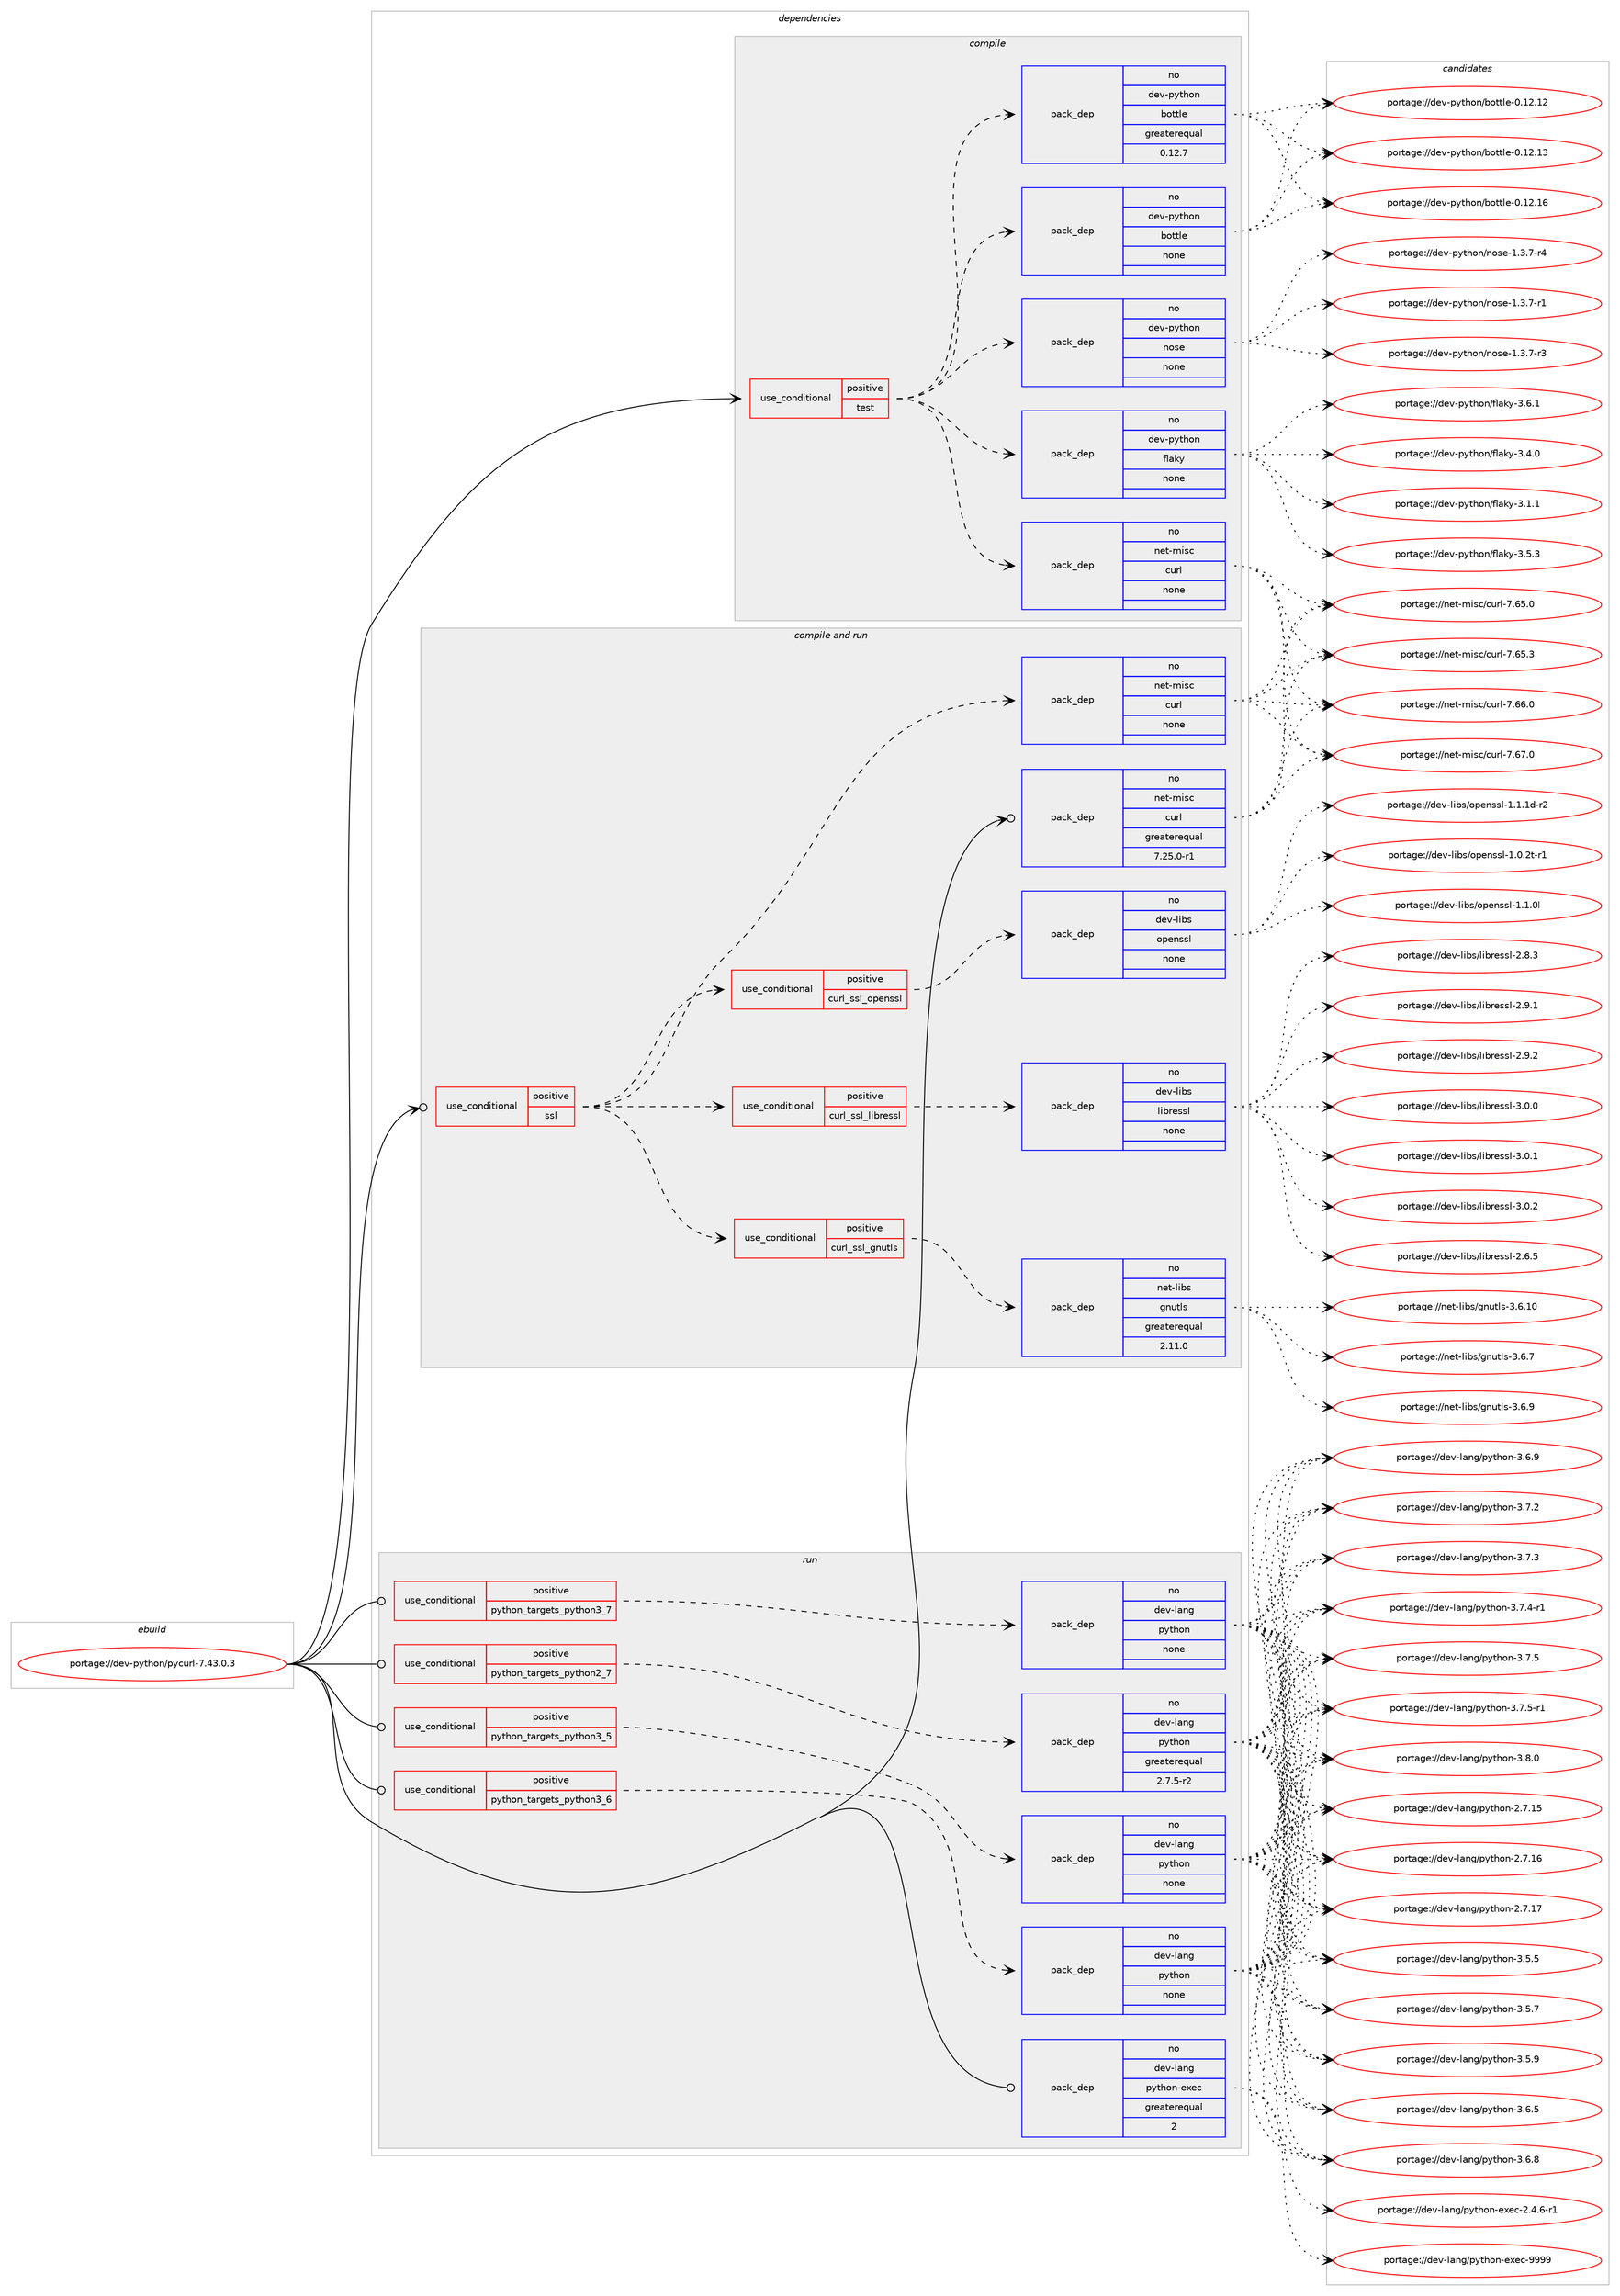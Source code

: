 digraph prolog {

# *************
# Graph options
# *************

newrank=true;
concentrate=true;
compound=true;
graph [rankdir=LR,fontname=Helvetica,fontsize=10,ranksep=1.5];#, ranksep=2.5, nodesep=0.2];
edge  [arrowhead=vee];
node  [fontname=Helvetica,fontsize=10];

# **********
# The ebuild
# **********

subgraph cluster_leftcol {
color=gray;
rank=same;
label=<<i>ebuild</i>>;
id [label="portage://dev-python/pycurl-7.43.0.3", color=red, width=4, href="../dev-python/pycurl-7.43.0.3.svg"];
}

# ****************
# The dependencies
# ****************

subgraph cluster_midcol {
color=gray;
label=<<i>dependencies</i>>;
subgraph cluster_compile {
fillcolor="#eeeeee";
style=filled;
label=<<i>compile</i>>;
subgraph cond34933 {
dependency160155 [label=<<TABLE BORDER="0" CELLBORDER="1" CELLSPACING="0" CELLPADDING="4"><TR><TD ROWSPAN="3" CELLPADDING="10">use_conditional</TD></TR><TR><TD>positive</TD></TR><TR><TD>test</TD></TR></TABLE>>, shape=none, color=red];
subgraph pack121857 {
dependency160156 [label=<<TABLE BORDER="0" CELLBORDER="1" CELLSPACING="0" CELLPADDING="4" WIDTH="220"><TR><TD ROWSPAN="6" CELLPADDING="30">pack_dep</TD></TR><TR><TD WIDTH="110">no</TD></TR><TR><TD>dev-python</TD></TR><TR><TD>bottle</TD></TR><TR><TD>none</TD></TR><TR><TD></TD></TR></TABLE>>, shape=none, color=blue];
}
dependency160155:e -> dependency160156:w [weight=20,style="dashed",arrowhead="vee"];
subgraph pack121858 {
dependency160157 [label=<<TABLE BORDER="0" CELLBORDER="1" CELLSPACING="0" CELLPADDING="4" WIDTH="220"><TR><TD ROWSPAN="6" CELLPADDING="30">pack_dep</TD></TR><TR><TD WIDTH="110">no</TD></TR><TR><TD>dev-python</TD></TR><TR><TD>flaky</TD></TR><TR><TD>none</TD></TR><TR><TD></TD></TR></TABLE>>, shape=none, color=blue];
}
dependency160155:e -> dependency160157:w [weight=20,style="dashed",arrowhead="vee"];
subgraph pack121859 {
dependency160158 [label=<<TABLE BORDER="0" CELLBORDER="1" CELLSPACING="0" CELLPADDING="4" WIDTH="220"><TR><TD ROWSPAN="6" CELLPADDING="30">pack_dep</TD></TR><TR><TD WIDTH="110">no</TD></TR><TR><TD>dev-python</TD></TR><TR><TD>nose</TD></TR><TR><TD>none</TD></TR><TR><TD></TD></TR></TABLE>>, shape=none, color=blue];
}
dependency160155:e -> dependency160158:w [weight=20,style="dashed",arrowhead="vee"];
subgraph pack121860 {
dependency160159 [label=<<TABLE BORDER="0" CELLBORDER="1" CELLSPACING="0" CELLPADDING="4" WIDTH="220"><TR><TD ROWSPAN="6" CELLPADDING="30">pack_dep</TD></TR><TR><TD WIDTH="110">no</TD></TR><TR><TD>net-misc</TD></TR><TR><TD>curl</TD></TR><TR><TD>none</TD></TR><TR><TD></TD></TR></TABLE>>, shape=none, color=blue];
}
dependency160155:e -> dependency160159:w [weight=20,style="dashed",arrowhead="vee"];
subgraph pack121861 {
dependency160160 [label=<<TABLE BORDER="0" CELLBORDER="1" CELLSPACING="0" CELLPADDING="4" WIDTH="220"><TR><TD ROWSPAN="6" CELLPADDING="30">pack_dep</TD></TR><TR><TD WIDTH="110">no</TD></TR><TR><TD>dev-python</TD></TR><TR><TD>bottle</TD></TR><TR><TD>greaterequal</TD></TR><TR><TD>0.12.7</TD></TR></TABLE>>, shape=none, color=blue];
}
dependency160155:e -> dependency160160:w [weight=20,style="dashed",arrowhead="vee"];
}
id:e -> dependency160155:w [weight=20,style="solid",arrowhead="vee"];
}
subgraph cluster_compileandrun {
fillcolor="#eeeeee";
style=filled;
label=<<i>compile and run</i>>;
subgraph cond34934 {
dependency160161 [label=<<TABLE BORDER="0" CELLBORDER="1" CELLSPACING="0" CELLPADDING="4"><TR><TD ROWSPAN="3" CELLPADDING="10">use_conditional</TD></TR><TR><TD>positive</TD></TR><TR><TD>ssl</TD></TR></TABLE>>, shape=none, color=red];
subgraph pack121862 {
dependency160162 [label=<<TABLE BORDER="0" CELLBORDER="1" CELLSPACING="0" CELLPADDING="4" WIDTH="220"><TR><TD ROWSPAN="6" CELLPADDING="30">pack_dep</TD></TR><TR><TD WIDTH="110">no</TD></TR><TR><TD>net-misc</TD></TR><TR><TD>curl</TD></TR><TR><TD>none</TD></TR><TR><TD></TD></TR></TABLE>>, shape=none, color=blue];
}
dependency160161:e -> dependency160162:w [weight=20,style="dashed",arrowhead="vee"];
subgraph cond34935 {
dependency160163 [label=<<TABLE BORDER="0" CELLBORDER="1" CELLSPACING="0" CELLPADDING="4"><TR><TD ROWSPAN="3" CELLPADDING="10">use_conditional</TD></TR><TR><TD>positive</TD></TR><TR><TD>curl_ssl_gnutls</TD></TR></TABLE>>, shape=none, color=red];
subgraph pack121863 {
dependency160164 [label=<<TABLE BORDER="0" CELLBORDER="1" CELLSPACING="0" CELLPADDING="4" WIDTH="220"><TR><TD ROWSPAN="6" CELLPADDING="30">pack_dep</TD></TR><TR><TD WIDTH="110">no</TD></TR><TR><TD>net-libs</TD></TR><TR><TD>gnutls</TD></TR><TR><TD>greaterequal</TD></TR><TR><TD>2.11.0</TD></TR></TABLE>>, shape=none, color=blue];
}
dependency160163:e -> dependency160164:w [weight=20,style="dashed",arrowhead="vee"];
}
dependency160161:e -> dependency160163:w [weight=20,style="dashed",arrowhead="vee"];
subgraph cond34936 {
dependency160165 [label=<<TABLE BORDER="0" CELLBORDER="1" CELLSPACING="0" CELLPADDING="4"><TR><TD ROWSPAN="3" CELLPADDING="10">use_conditional</TD></TR><TR><TD>positive</TD></TR><TR><TD>curl_ssl_libressl</TD></TR></TABLE>>, shape=none, color=red];
subgraph pack121864 {
dependency160166 [label=<<TABLE BORDER="0" CELLBORDER="1" CELLSPACING="0" CELLPADDING="4" WIDTH="220"><TR><TD ROWSPAN="6" CELLPADDING="30">pack_dep</TD></TR><TR><TD WIDTH="110">no</TD></TR><TR><TD>dev-libs</TD></TR><TR><TD>libressl</TD></TR><TR><TD>none</TD></TR><TR><TD></TD></TR></TABLE>>, shape=none, color=blue];
}
dependency160165:e -> dependency160166:w [weight=20,style="dashed",arrowhead="vee"];
}
dependency160161:e -> dependency160165:w [weight=20,style="dashed",arrowhead="vee"];
subgraph cond34937 {
dependency160167 [label=<<TABLE BORDER="0" CELLBORDER="1" CELLSPACING="0" CELLPADDING="4"><TR><TD ROWSPAN="3" CELLPADDING="10">use_conditional</TD></TR><TR><TD>positive</TD></TR><TR><TD>curl_ssl_openssl</TD></TR></TABLE>>, shape=none, color=red];
subgraph pack121865 {
dependency160168 [label=<<TABLE BORDER="0" CELLBORDER="1" CELLSPACING="0" CELLPADDING="4" WIDTH="220"><TR><TD ROWSPAN="6" CELLPADDING="30">pack_dep</TD></TR><TR><TD WIDTH="110">no</TD></TR><TR><TD>dev-libs</TD></TR><TR><TD>openssl</TD></TR><TR><TD>none</TD></TR><TR><TD></TD></TR></TABLE>>, shape=none, color=blue];
}
dependency160167:e -> dependency160168:w [weight=20,style="dashed",arrowhead="vee"];
}
dependency160161:e -> dependency160167:w [weight=20,style="dashed",arrowhead="vee"];
}
id:e -> dependency160161:w [weight=20,style="solid",arrowhead="odotvee"];
subgraph pack121866 {
dependency160169 [label=<<TABLE BORDER="0" CELLBORDER="1" CELLSPACING="0" CELLPADDING="4" WIDTH="220"><TR><TD ROWSPAN="6" CELLPADDING="30">pack_dep</TD></TR><TR><TD WIDTH="110">no</TD></TR><TR><TD>net-misc</TD></TR><TR><TD>curl</TD></TR><TR><TD>greaterequal</TD></TR><TR><TD>7.25.0-r1</TD></TR></TABLE>>, shape=none, color=blue];
}
id:e -> dependency160169:w [weight=20,style="solid",arrowhead="odotvee"];
}
subgraph cluster_run {
fillcolor="#eeeeee";
style=filled;
label=<<i>run</i>>;
subgraph cond34938 {
dependency160170 [label=<<TABLE BORDER="0" CELLBORDER="1" CELLSPACING="0" CELLPADDING="4"><TR><TD ROWSPAN="3" CELLPADDING="10">use_conditional</TD></TR><TR><TD>positive</TD></TR><TR><TD>python_targets_python2_7</TD></TR></TABLE>>, shape=none, color=red];
subgraph pack121867 {
dependency160171 [label=<<TABLE BORDER="0" CELLBORDER="1" CELLSPACING="0" CELLPADDING="4" WIDTH="220"><TR><TD ROWSPAN="6" CELLPADDING="30">pack_dep</TD></TR><TR><TD WIDTH="110">no</TD></TR><TR><TD>dev-lang</TD></TR><TR><TD>python</TD></TR><TR><TD>greaterequal</TD></TR><TR><TD>2.7.5-r2</TD></TR></TABLE>>, shape=none, color=blue];
}
dependency160170:e -> dependency160171:w [weight=20,style="dashed",arrowhead="vee"];
}
id:e -> dependency160170:w [weight=20,style="solid",arrowhead="odot"];
subgraph cond34939 {
dependency160172 [label=<<TABLE BORDER="0" CELLBORDER="1" CELLSPACING="0" CELLPADDING="4"><TR><TD ROWSPAN="3" CELLPADDING="10">use_conditional</TD></TR><TR><TD>positive</TD></TR><TR><TD>python_targets_python3_5</TD></TR></TABLE>>, shape=none, color=red];
subgraph pack121868 {
dependency160173 [label=<<TABLE BORDER="0" CELLBORDER="1" CELLSPACING="0" CELLPADDING="4" WIDTH="220"><TR><TD ROWSPAN="6" CELLPADDING="30">pack_dep</TD></TR><TR><TD WIDTH="110">no</TD></TR><TR><TD>dev-lang</TD></TR><TR><TD>python</TD></TR><TR><TD>none</TD></TR><TR><TD></TD></TR></TABLE>>, shape=none, color=blue];
}
dependency160172:e -> dependency160173:w [weight=20,style="dashed",arrowhead="vee"];
}
id:e -> dependency160172:w [weight=20,style="solid",arrowhead="odot"];
subgraph cond34940 {
dependency160174 [label=<<TABLE BORDER="0" CELLBORDER="1" CELLSPACING="0" CELLPADDING="4"><TR><TD ROWSPAN="3" CELLPADDING="10">use_conditional</TD></TR><TR><TD>positive</TD></TR><TR><TD>python_targets_python3_6</TD></TR></TABLE>>, shape=none, color=red];
subgraph pack121869 {
dependency160175 [label=<<TABLE BORDER="0" CELLBORDER="1" CELLSPACING="0" CELLPADDING="4" WIDTH="220"><TR><TD ROWSPAN="6" CELLPADDING="30">pack_dep</TD></TR><TR><TD WIDTH="110">no</TD></TR><TR><TD>dev-lang</TD></TR><TR><TD>python</TD></TR><TR><TD>none</TD></TR><TR><TD></TD></TR></TABLE>>, shape=none, color=blue];
}
dependency160174:e -> dependency160175:w [weight=20,style="dashed",arrowhead="vee"];
}
id:e -> dependency160174:w [weight=20,style="solid",arrowhead="odot"];
subgraph cond34941 {
dependency160176 [label=<<TABLE BORDER="0" CELLBORDER="1" CELLSPACING="0" CELLPADDING="4"><TR><TD ROWSPAN="3" CELLPADDING="10">use_conditional</TD></TR><TR><TD>positive</TD></TR><TR><TD>python_targets_python3_7</TD></TR></TABLE>>, shape=none, color=red];
subgraph pack121870 {
dependency160177 [label=<<TABLE BORDER="0" CELLBORDER="1" CELLSPACING="0" CELLPADDING="4" WIDTH="220"><TR><TD ROWSPAN="6" CELLPADDING="30">pack_dep</TD></TR><TR><TD WIDTH="110">no</TD></TR><TR><TD>dev-lang</TD></TR><TR><TD>python</TD></TR><TR><TD>none</TD></TR><TR><TD></TD></TR></TABLE>>, shape=none, color=blue];
}
dependency160176:e -> dependency160177:w [weight=20,style="dashed",arrowhead="vee"];
}
id:e -> dependency160176:w [weight=20,style="solid",arrowhead="odot"];
subgraph pack121871 {
dependency160178 [label=<<TABLE BORDER="0" CELLBORDER="1" CELLSPACING="0" CELLPADDING="4" WIDTH="220"><TR><TD ROWSPAN="6" CELLPADDING="30">pack_dep</TD></TR><TR><TD WIDTH="110">no</TD></TR><TR><TD>dev-lang</TD></TR><TR><TD>python-exec</TD></TR><TR><TD>greaterequal</TD></TR><TR><TD>2</TD></TR></TABLE>>, shape=none, color=blue];
}
id:e -> dependency160178:w [weight=20,style="solid",arrowhead="odot"];
}
}

# **************
# The candidates
# **************

subgraph cluster_choices {
rank=same;
color=gray;
label=<<i>candidates</i>>;

subgraph choice121857 {
color=black;
nodesep=1;
choiceportage1001011184511212111610411111047981111161161081014548464950464950 [label="portage://dev-python/bottle-0.12.12", color=red, width=4,href="../dev-python/bottle-0.12.12.svg"];
choiceportage1001011184511212111610411111047981111161161081014548464950464951 [label="portage://dev-python/bottle-0.12.13", color=red, width=4,href="../dev-python/bottle-0.12.13.svg"];
choiceportage1001011184511212111610411111047981111161161081014548464950464954 [label="portage://dev-python/bottle-0.12.16", color=red, width=4,href="../dev-python/bottle-0.12.16.svg"];
dependency160156:e -> choiceportage1001011184511212111610411111047981111161161081014548464950464950:w [style=dotted,weight="100"];
dependency160156:e -> choiceportage1001011184511212111610411111047981111161161081014548464950464951:w [style=dotted,weight="100"];
dependency160156:e -> choiceportage1001011184511212111610411111047981111161161081014548464950464954:w [style=dotted,weight="100"];
}
subgraph choice121858 {
color=black;
nodesep=1;
choiceportage100101118451121211161041111104710210897107121455146494649 [label="portage://dev-python/flaky-3.1.1", color=red, width=4,href="../dev-python/flaky-3.1.1.svg"];
choiceportage100101118451121211161041111104710210897107121455146524648 [label="portage://dev-python/flaky-3.4.0", color=red, width=4,href="../dev-python/flaky-3.4.0.svg"];
choiceportage100101118451121211161041111104710210897107121455146534651 [label="portage://dev-python/flaky-3.5.3", color=red, width=4,href="../dev-python/flaky-3.5.3.svg"];
choiceportage100101118451121211161041111104710210897107121455146544649 [label="portage://dev-python/flaky-3.6.1", color=red, width=4,href="../dev-python/flaky-3.6.1.svg"];
dependency160157:e -> choiceportage100101118451121211161041111104710210897107121455146494649:w [style=dotted,weight="100"];
dependency160157:e -> choiceportage100101118451121211161041111104710210897107121455146524648:w [style=dotted,weight="100"];
dependency160157:e -> choiceportage100101118451121211161041111104710210897107121455146534651:w [style=dotted,weight="100"];
dependency160157:e -> choiceportage100101118451121211161041111104710210897107121455146544649:w [style=dotted,weight="100"];
}
subgraph choice121859 {
color=black;
nodesep=1;
choiceportage10010111845112121116104111110471101111151014549465146554511449 [label="portage://dev-python/nose-1.3.7-r1", color=red, width=4,href="../dev-python/nose-1.3.7-r1.svg"];
choiceportage10010111845112121116104111110471101111151014549465146554511451 [label="portage://dev-python/nose-1.3.7-r3", color=red, width=4,href="../dev-python/nose-1.3.7-r3.svg"];
choiceportage10010111845112121116104111110471101111151014549465146554511452 [label="portage://dev-python/nose-1.3.7-r4", color=red, width=4,href="../dev-python/nose-1.3.7-r4.svg"];
dependency160158:e -> choiceportage10010111845112121116104111110471101111151014549465146554511449:w [style=dotted,weight="100"];
dependency160158:e -> choiceportage10010111845112121116104111110471101111151014549465146554511451:w [style=dotted,weight="100"];
dependency160158:e -> choiceportage10010111845112121116104111110471101111151014549465146554511452:w [style=dotted,weight="100"];
}
subgraph choice121860 {
color=black;
nodesep=1;
choiceportage1101011164510910511599479911711410845554654534648 [label="portage://net-misc/curl-7.65.0", color=red, width=4,href="../net-misc/curl-7.65.0.svg"];
choiceportage1101011164510910511599479911711410845554654534651 [label="portage://net-misc/curl-7.65.3", color=red, width=4,href="../net-misc/curl-7.65.3.svg"];
choiceportage1101011164510910511599479911711410845554654544648 [label="portage://net-misc/curl-7.66.0", color=red, width=4,href="../net-misc/curl-7.66.0.svg"];
choiceportage1101011164510910511599479911711410845554654554648 [label="portage://net-misc/curl-7.67.0", color=red, width=4,href="../net-misc/curl-7.67.0.svg"];
dependency160159:e -> choiceportage1101011164510910511599479911711410845554654534648:w [style=dotted,weight="100"];
dependency160159:e -> choiceportage1101011164510910511599479911711410845554654534651:w [style=dotted,weight="100"];
dependency160159:e -> choiceportage1101011164510910511599479911711410845554654544648:w [style=dotted,weight="100"];
dependency160159:e -> choiceportage1101011164510910511599479911711410845554654554648:w [style=dotted,weight="100"];
}
subgraph choice121861 {
color=black;
nodesep=1;
choiceportage1001011184511212111610411111047981111161161081014548464950464950 [label="portage://dev-python/bottle-0.12.12", color=red, width=4,href="../dev-python/bottle-0.12.12.svg"];
choiceportage1001011184511212111610411111047981111161161081014548464950464951 [label="portage://dev-python/bottle-0.12.13", color=red, width=4,href="../dev-python/bottle-0.12.13.svg"];
choiceportage1001011184511212111610411111047981111161161081014548464950464954 [label="portage://dev-python/bottle-0.12.16", color=red, width=4,href="../dev-python/bottle-0.12.16.svg"];
dependency160160:e -> choiceportage1001011184511212111610411111047981111161161081014548464950464950:w [style=dotted,weight="100"];
dependency160160:e -> choiceportage1001011184511212111610411111047981111161161081014548464950464951:w [style=dotted,weight="100"];
dependency160160:e -> choiceportage1001011184511212111610411111047981111161161081014548464950464954:w [style=dotted,weight="100"];
}
subgraph choice121862 {
color=black;
nodesep=1;
choiceportage1101011164510910511599479911711410845554654534648 [label="portage://net-misc/curl-7.65.0", color=red, width=4,href="../net-misc/curl-7.65.0.svg"];
choiceportage1101011164510910511599479911711410845554654534651 [label="portage://net-misc/curl-7.65.3", color=red, width=4,href="../net-misc/curl-7.65.3.svg"];
choiceportage1101011164510910511599479911711410845554654544648 [label="portage://net-misc/curl-7.66.0", color=red, width=4,href="../net-misc/curl-7.66.0.svg"];
choiceportage1101011164510910511599479911711410845554654554648 [label="portage://net-misc/curl-7.67.0", color=red, width=4,href="../net-misc/curl-7.67.0.svg"];
dependency160162:e -> choiceportage1101011164510910511599479911711410845554654534648:w [style=dotted,weight="100"];
dependency160162:e -> choiceportage1101011164510910511599479911711410845554654534651:w [style=dotted,weight="100"];
dependency160162:e -> choiceportage1101011164510910511599479911711410845554654544648:w [style=dotted,weight="100"];
dependency160162:e -> choiceportage1101011164510910511599479911711410845554654554648:w [style=dotted,weight="100"];
}
subgraph choice121863 {
color=black;
nodesep=1;
choiceportage11010111645108105981154710311011711610811545514654464948 [label="portage://net-libs/gnutls-3.6.10", color=red, width=4,href="../net-libs/gnutls-3.6.10.svg"];
choiceportage110101116451081059811547103110117116108115455146544655 [label="portage://net-libs/gnutls-3.6.7", color=red, width=4,href="../net-libs/gnutls-3.6.7.svg"];
choiceportage110101116451081059811547103110117116108115455146544657 [label="portage://net-libs/gnutls-3.6.9", color=red, width=4,href="../net-libs/gnutls-3.6.9.svg"];
dependency160164:e -> choiceportage11010111645108105981154710311011711610811545514654464948:w [style=dotted,weight="100"];
dependency160164:e -> choiceportage110101116451081059811547103110117116108115455146544655:w [style=dotted,weight="100"];
dependency160164:e -> choiceportage110101116451081059811547103110117116108115455146544657:w [style=dotted,weight="100"];
}
subgraph choice121864 {
color=black;
nodesep=1;
choiceportage10010111845108105981154710810598114101115115108455046544653 [label="portage://dev-libs/libressl-2.6.5", color=red, width=4,href="../dev-libs/libressl-2.6.5.svg"];
choiceportage10010111845108105981154710810598114101115115108455046564651 [label="portage://dev-libs/libressl-2.8.3", color=red, width=4,href="../dev-libs/libressl-2.8.3.svg"];
choiceportage10010111845108105981154710810598114101115115108455046574649 [label="portage://dev-libs/libressl-2.9.1", color=red, width=4,href="../dev-libs/libressl-2.9.1.svg"];
choiceportage10010111845108105981154710810598114101115115108455046574650 [label="portage://dev-libs/libressl-2.9.2", color=red, width=4,href="../dev-libs/libressl-2.9.2.svg"];
choiceportage10010111845108105981154710810598114101115115108455146484648 [label="portage://dev-libs/libressl-3.0.0", color=red, width=4,href="../dev-libs/libressl-3.0.0.svg"];
choiceportage10010111845108105981154710810598114101115115108455146484649 [label="portage://dev-libs/libressl-3.0.1", color=red, width=4,href="../dev-libs/libressl-3.0.1.svg"];
choiceportage10010111845108105981154710810598114101115115108455146484650 [label="portage://dev-libs/libressl-3.0.2", color=red, width=4,href="../dev-libs/libressl-3.0.2.svg"];
dependency160166:e -> choiceportage10010111845108105981154710810598114101115115108455046544653:w [style=dotted,weight="100"];
dependency160166:e -> choiceportage10010111845108105981154710810598114101115115108455046564651:w [style=dotted,weight="100"];
dependency160166:e -> choiceportage10010111845108105981154710810598114101115115108455046574649:w [style=dotted,weight="100"];
dependency160166:e -> choiceportage10010111845108105981154710810598114101115115108455046574650:w [style=dotted,weight="100"];
dependency160166:e -> choiceportage10010111845108105981154710810598114101115115108455146484648:w [style=dotted,weight="100"];
dependency160166:e -> choiceportage10010111845108105981154710810598114101115115108455146484649:w [style=dotted,weight="100"];
dependency160166:e -> choiceportage10010111845108105981154710810598114101115115108455146484650:w [style=dotted,weight="100"];
}
subgraph choice121865 {
color=black;
nodesep=1;
choiceportage1001011184510810598115471111121011101151151084549464846501164511449 [label="portage://dev-libs/openssl-1.0.2t-r1", color=red, width=4,href="../dev-libs/openssl-1.0.2t-r1.svg"];
choiceportage100101118451081059811547111112101110115115108454946494648108 [label="portage://dev-libs/openssl-1.1.0l", color=red, width=4,href="../dev-libs/openssl-1.1.0l.svg"];
choiceportage1001011184510810598115471111121011101151151084549464946491004511450 [label="portage://dev-libs/openssl-1.1.1d-r2", color=red, width=4,href="../dev-libs/openssl-1.1.1d-r2.svg"];
dependency160168:e -> choiceportage1001011184510810598115471111121011101151151084549464846501164511449:w [style=dotted,weight="100"];
dependency160168:e -> choiceportage100101118451081059811547111112101110115115108454946494648108:w [style=dotted,weight="100"];
dependency160168:e -> choiceportage1001011184510810598115471111121011101151151084549464946491004511450:w [style=dotted,weight="100"];
}
subgraph choice121866 {
color=black;
nodesep=1;
choiceportage1101011164510910511599479911711410845554654534648 [label="portage://net-misc/curl-7.65.0", color=red, width=4,href="../net-misc/curl-7.65.0.svg"];
choiceportage1101011164510910511599479911711410845554654534651 [label="portage://net-misc/curl-7.65.3", color=red, width=4,href="../net-misc/curl-7.65.3.svg"];
choiceportage1101011164510910511599479911711410845554654544648 [label="portage://net-misc/curl-7.66.0", color=red, width=4,href="../net-misc/curl-7.66.0.svg"];
choiceportage1101011164510910511599479911711410845554654554648 [label="portage://net-misc/curl-7.67.0", color=red, width=4,href="../net-misc/curl-7.67.0.svg"];
dependency160169:e -> choiceportage1101011164510910511599479911711410845554654534648:w [style=dotted,weight="100"];
dependency160169:e -> choiceportage1101011164510910511599479911711410845554654534651:w [style=dotted,weight="100"];
dependency160169:e -> choiceportage1101011164510910511599479911711410845554654544648:w [style=dotted,weight="100"];
dependency160169:e -> choiceportage1101011164510910511599479911711410845554654554648:w [style=dotted,weight="100"];
}
subgraph choice121867 {
color=black;
nodesep=1;
choiceportage10010111845108971101034711212111610411111045504655464953 [label="portage://dev-lang/python-2.7.15", color=red, width=4,href="../dev-lang/python-2.7.15.svg"];
choiceportage10010111845108971101034711212111610411111045504655464954 [label="portage://dev-lang/python-2.7.16", color=red, width=4,href="../dev-lang/python-2.7.16.svg"];
choiceportage10010111845108971101034711212111610411111045504655464955 [label="portage://dev-lang/python-2.7.17", color=red, width=4,href="../dev-lang/python-2.7.17.svg"];
choiceportage100101118451089711010347112121116104111110455146534653 [label="portage://dev-lang/python-3.5.5", color=red, width=4,href="../dev-lang/python-3.5.5.svg"];
choiceportage100101118451089711010347112121116104111110455146534655 [label="portage://dev-lang/python-3.5.7", color=red, width=4,href="../dev-lang/python-3.5.7.svg"];
choiceportage100101118451089711010347112121116104111110455146534657 [label="portage://dev-lang/python-3.5.9", color=red, width=4,href="../dev-lang/python-3.5.9.svg"];
choiceportage100101118451089711010347112121116104111110455146544653 [label="portage://dev-lang/python-3.6.5", color=red, width=4,href="../dev-lang/python-3.6.5.svg"];
choiceportage100101118451089711010347112121116104111110455146544656 [label="portage://dev-lang/python-3.6.8", color=red, width=4,href="../dev-lang/python-3.6.8.svg"];
choiceportage100101118451089711010347112121116104111110455146544657 [label="portage://dev-lang/python-3.6.9", color=red, width=4,href="../dev-lang/python-3.6.9.svg"];
choiceportage100101118451089711010347112121116104111110455146554650 [label="portage://dev-lang/python-3.7.2", color=red, width=4,href="../dev-lang/python-3.7.2.svg"];
choiceportage100101118451089711010347112121116104111110455146554651 [label="portage://dev-lang/python-3.7.3", color=red, width=4,href="../dev-lang/python-3.7.3.svg"];
choiceportage1001011184510897110103471121211161041111104551465546524511449 [label="portage://dev-lang/python-3.7.4-r1", color=red, width=4,href="../dev-lang/python-3.7.4-r1.svg"];
choiceportage100101118451089711010347112121116104111110455146554653 [label="portage://dev-lang/python-3.7.5", color=red, width=4,href="../dev-lang/python-3.7.5.svg"];
choiceportage1001011184510897110103471121211161041111104551465546534511449 [label="portage://dev-lang/python-3.7.5-r1", color=red, width=4,href="../dev-lang/python-3.7.5-r1.svg"];
choiceportage100101118451089711010347112121116104111110455146564648 [label="portage://dev-lang/python-3.8.0", color=red, width=4,href="../dev-lang/python-3.8.0.svg"];
dependency160171:e -> choiceportage10010111845108971101034711212111610411111045504655464953:w [style=dotted,weight="100"];
dependency160171:e -> choiceportage10010111845108971101034711212111610411111045504655464954:w [style=dotted,weight="100"];
dependency160171:e -> choiceportage10010111845108971101034711212111610411111045504655464955:w [style=dotted,weight="100"];
dependency160171:e -> choiceportage100101118451089711010347112121116104111110455146534653:w [style=dotted,weight="100"];
dependency160171:e -> choiceportage100101118451089711010347112121116104111110455146534655:w [style=dotted,weight="100"];
dependency160171:e -> choiceportage100101118451089711010347112121116104111110455146534657:w [style=dotted,weight="100"];
dependency160171:e -> choiceportage100101118451089711010347112121116104111110455146544653:w [style=dotted,weight="100"];
dependency160171:e -> choiceportage100101118451089711010347112121116104111110455146544656:w [style=dotted,weight="100"];
dependency160171:e -> choiceportage100101118451089711010347112121116104111110455146544657:w [style=dotted,weight="100"];
dependency160171:e -> choiceportage100101118451089711010347112121116104111110455146554650:w [style=dotted,weight="100"];
dependency160171:e -> choiceportage100101118451089711010347112121116104111110455146554651:w [style=dotted,weight="100"];
dependency160171:e -> choiceportage1001011184510897110103471121211161041111104551465546524511449:w [style=dotted,weight="100"];
dependency160171:e -> choiceportage100101118451089711010347112121116104111110455146554653:w [style=dotted,weight="100"];
dependency160171:e -> choiceportage1001011184510897110103471121211161041111104551465546534511449:w [style=dotted,weight="100"];
dependency160171:e -> choiceportage100101118451089711010347112121116104111110455146564648:w [style=dotted,weight="100"];
}
subgraph choice121868 {
color=black;
nodesep=1;
choiceportage10010111845108971101034711212111610411111045504655464953 [label="portage://dev-lang/python-2.7.15", color=red, width=4,href="../dev-lang/python-2.7.15.svg"];
choiceportage10010111845108971101034711212111610411111045504655464954 [label="portage://dev-lang/python-2.7.16", color=red, width=4,href="../dev-lang/python-2.7.16.svg"];
choiceportage10010111845108971101034711212111610411111045504655464955 [label="portage://dev-lang/python-2.7.17", color=red, width=4,href="../dev-lang/python-2.7.17.svg"];
choiceportage100101118451089711010347112121116104111110455146534653 [label="portage://dev-lang/python-3.5.5", color=red, width=4,href="../dev-lang/python-3.5.5.svg"];
choiceportage100101118451089711010347112121116104111110455146534655 [label="portage://dev-lang/python-3.5.7", color=red, width=4,href="../dev-lang/python-3.5.7.svg"];
choiceportage100101118451089711010347112121116104111110455146534657 [label="portage://dev-lang/python-3.5.9", color=red, width=4,href="../dev-lang/python-3.5.9.svg"];
choiceportage100101118451089711010347112121116104111110455146544653 [label="portage://dev-lang/python-3.6.5", color=red, width=4,href="../dev-lang/python-3.6.5.svg"];
choiceportage100101118451089711010347112121116104111110455146544656 [label="portage://dev-lang/python-3.6.8", color=red, width=4,href="../dev-lang/python-3.6.8.svg"];
choiceportage100101118451089711010347112121116104111110455146544657 [label="portage://dev-lang/python-3.6.9", color=red, width=4,href="../dev-lang/python-3.6.9.svg"];
choiceportage100101118451089711010347112121116104111110455146554650 [label="portage://dev-lang/python-3.7.2", color=red, width=4,href="../dev-lang/python-3.7.2.svg"];
choiceportage100101118451089711010347112121116104111110455146554651 [label="portage://dev-lang/python-3.7.3", color=red, width=4,href="../dev-lang/python-3.7.3.svg"];
choiceportage1001011184510897110103471121211161041111104551465546524511449 [label="portage://dev-lang/python-3.7.4-r1", color=red, width=4,href="../dev-lang/python-3.7.4-r1.svg"];
choiceportage100101118451089711010347112121116104111110455146554653 [label="portage://dev-lang/python-3.7.5", color=red, width=4,href="../dev-lang/python-3.7.5.svg"];
choiceportage1001011184510897110103471121211161041111104551465546534511449 [label="portage://dev-lang/python-3.7.5-r1", color=red, width=4,href="../dev-lang/python-3.7.5-r1.svg"];
choiceportage100101118451089711010347112121116104111110455146564648 [label="portage://dev-lang/python-3.8.0", color=red, width=4,href="../dev-lang/python-3.8.0.svg"];
dependency160173:e -> choiceportage10010111845108971101034711212111610411111045504655464953:w [style=dotted,weight="100"];
dependency160173:e -> choiceportage10010111845108971101034711212111610411111045504655464954:w [style=dotted,weight="100"];
dependency160173:e -> choiceportage10010111845108971101034711212111610411111045504655464955:w [style=dotted,weight="100"];
dependency160173:e -> choiceportage100101118451089711010347112121116104111110455146534653:w [style=dotted,weight="100"];
dependency160173:e -> choiceportage100101118451089711010347112121116104111110455146534655:w [style=dotted,weight="100"];
dependency160173:e -> choiceportage100101118451089711010347112121116104111110455146534657:w [style=dotted,weight="100"];
dependency160173:e -> choiceportage100101118451089711010347112121116104111110455146544653:w [style=dotted,weight="100"];
dependency160173:e -> choiceportage100101118451089711010347112121116104111110455146544656:w [style=dotted,weight="100"];
dependency160173:e -> choiceportage100101118451089711010347112121116104111110455146544657:w [style=dotted,weight="100"];
dependency160173:e -> choiceportage100101118451089711010347112121116104111110455146554650:w [style=dotted,weight="100"];
dependency160173:e -> choiceportage100101118451089711010347112121116104111110455146554651:w [style=dotted,weight="100"];
dependency160173:e -> choiceportage1001011184510897110103471121211161041111104551465546524511449:w [style=dotted,weight="100"];
dependency160173:e -> choiceportage100101118451089711010347112121116104111110455146554653:w [style=dotted,weight="100"];
dependency160173:e -> choiceportage1001011184510897110103471121211161041111104551465546534511449:w [style=dotted,weight="100"];
dependency160173:e -> choiceportage100101118451089711010347112121116104111110455146564648:w [style=dotted,weight="100"];
}
subgraph choice121869 {
color=black;
nodesep=1;
choiceportage10010111845108971101034711212111610411111045504655464953 [label="portage://dev-lang/python-2.7.15", color=red, width=4,href="../dev-lang/python-2.7.15.svg"];
choiceportage10010111845108971101034711212111610411111045504655464954 [label="portage://dev-lang/python-2.7.16", color=red, width=4,href="../dev-lang/python-2.7.16.svg"];
choiceportage10010111845108971101034711212111610411111045504655464955 [label="portage://dev-lang/python-2.7.17", color=red, width=4,href="../dev-lang/python-2.7.17.svg"];
choiceportage100101118451089711010347112121116104111110455146534653 [label="portage://dev-lang/python-3.5.5", color=red, width=4,href="../dev-lang/python-3.5.5.svg"];
choiceportage100101118451089711010347112121116104111110455146534655 [label="portage://dev-lang/python-3.5.7", color=red, width=4,href="../dev-lang/python-3.5.7.svg"];
choiceportage100101118451089711010347112121116104111110455146534657 [label="portage://dev-lang/python-3.5.9", color=red, width=4,href="../dev-lang/python-3.5.9.svg"];
choiceportage100101118451089711010347112121116104111110455146544653 [label="portage://dev-lang/python-3.6.5", color=red, width=4,href="../dev-lang/python-3.6.5.svg"];
choiceportage100101118451089711010347112121116104111110455146544656 [label="portage://dev-lang/python-3.6.8", color=red, width=4,href="../dev-lang/python-3.6.8.svg"];
choiceportage100101118451089711010347112121116104111110455146544657 [label="portage://dev-lang/python-3.6.9", color=red, width=4,href="../dev-lang/python-3.6.9.svg"];
choiceportage100101118451089711010347112121116104111110455146554650 [label="portage://dev-lang/python-3.7.2", color=red, width=4,href="../dev-lang/python-3.7.2.svg"];
choiceportage100101118451089711010347112121116104111110455146554651 [label="portage://dev-lang/python-3.7.3", color=red, width=4,href="../dev-lang/python-3.7.3.svg"];
choiceportage1001011184510897110103471121211161041111104551465546524511449 [label="portage://dev-lang/python-3.7.4-r1", color=red, width=4,href="../dev-lang/python-3.7.4-r1.svg"];
choiceportage100101118451089711010347112121116104111110455146554653 [label="portage://dev-lang/python-3.7.5", color=red, width=4,href="../dev-lang/python-3.7.5.svg"];
choiceportage1001011184510897110103471121211161041111104551465546534511449 [label="portage://dev-lang/python-3.7.5-r1", color=red, width=4,href="../dev-lang/python-3.7.5-r1.svg"];
choiceportage100101118451089711010347112121116104111110455146564648 [label="portage://dev-lang/python-3.8.0", color=red, width=4,href="../dev-lang/python-3.8.0.svg"];
dependency160175:e -> choiceportage10010111845108971101034711212111610411111045504655464953:w [style=dotted,weight="100"];
dependency160175:e -> choiceportage10010111845108971101034711212111610411111045504655464954:w [style=dotted,weight="100"];
dependency160175:e -> choiceportage10010111845108971101034711212111610411111045504655464955:w [style=dotted,weight="100"];
dependency160175:e -> choiceportage100101118451089711010347112121116104111110455146534653:w [style=dotted,weight="100"];
dependency160175:e -> choiceportage100101118451089711010347112121116104111110455146534655:w [style=dotted,weight="100"];
dependency160175:e -> choiceportage100101118451089711010347112121116104111110455146534657:w [style=dotted,weight="100"];
dependency160175:e -> choiceportage100101118451089711010347112121116104111110455146544653:w [style=dotted,weight="100"];
dependency160175:e -> choiceportage100101118451089711010347112121116104111110455146544656:w [style=dotted,weight="100"];
dependency160175:e -> choiceportage100101118451089711010347112121116104111110455146544657:w [style=dotted,weight="100"];
dependency160175:e -> choiceportage100101118451089711010347112121116104111110455146554650:w [style=dotted,weight="100"];
dependency160175:e -> choiceportage100101118451089711010347112121116104111110455146554651:w [style=dotted,weight="100"];
dependency160175:e -> choiceportage1001011184510897110103471121211161041111104551465546524511449:w [style=dotted,weight="100"];
dependency160175:e -> choiceportage100101118451089711010347112121116104111110455146554653:w [style=dotted,weight="100"];
dependency160175:e -> choiceportage1001011184510897110103471121211161041111104551465546534511449:w [style=dotted,weight="100"];
dependency160175:e -> choiceportage100101118451089711010347112121116104111110455146564648:w [style=dotted,weight="100"];
}
subgraph choice121870 {
color=black;
nodesep=1;
choiceportage10010111845108971101034711212111610411111045504655464953 [label="portage://dev-lang/python-2.7.15", color=red, width=4,href="../dev-lang/python-2.7.15.svg"];
choiceportage10010111845108971101034711212111610411111045504655464954 [label="portage://dev-lang/python-2.7.16", color=red, width=4,href="../dev-lang/python-2.7.16.svg"];
choiceportage10010111845108971101034711212111610411111045504655464955 [label="portage://dev-lang/python-2.7.17", color=red, width=4,href="../dev-lang/python-2.7.17.svg"];
choiceportage100101118451089711010347112121116104111110455146534653 [label="portage://dev-lang/python-3.5.5", color=red, width=4,href="../dev-lang/python-3.5.5.svg"];
choiceportage100101118451089711010347112121116104111110455146534655 [label="portage://dev-lang/python-3.5.7", color=red, width=4,href="../dev-lang/python-3.5.7.svg"];
choiceportage100101118451089711010347112121116104111110455146534657 [label="portage://dev-lang/python-3.5.9", color=red, width=4,href="../dev-lang/python-3.5.9.svg"];
choiceportage100101118451089711010347112121116104111110455146544653 [label="portage://dev-lang/python-3.6.5", color=red, width=4,href="../dev-lang/python-3.6.5.svg"];
choiceportage100101118451089711010347112121116104111110455146544656 [label="portage://dev-lang/python-3.6.8", color=red, width=4,href="../dev-lang/python-3.6.8.svg"];
choiceportage100101118451089711010347112121116104111110455146544657 [label="portage://dev-lang/python-3.6.9", color=red, width=4,href="../dev-lang/python-3.6.9.svg"];
choiceportage100101118451089711010347112121116104111110455146554650 [label="portage://dev-lang/python-3.7.2", color=red, width=4,href="../dev-lang/python-3.7.2.svg"];
choiceportage100101118451089711010347112121116104111110455146554651 [label="portage://dev-lang/python-3.7.3", color=red, width=4,href="../dev-lang/python-3.7.3.svg"];
choiceportage1001011184510897110103471121211161041111104551465546524511449 [label="portage://dev-lang/python-3.7.4-r1", color=red, width=4,href="../dev-lang/python-3.7.4-r1.svg"];
choiceportage100101118451089711010347112121116104111110455146554653 [label="portage://dev-lang/python-3.7.5", color=red, width=4,href="../dev-lang/python-3.7.5.svg"];
choiceportage1001011184510897110103471121211161041111104551465546534511449 [label="portage://dev-lang/python-3.7.5-r1", color=red, width=4,href="../dev-lang/python-3.7.5-r1.svg"];
choiceportage100101118451089711010347112121116104111110455146564648 [label="portage://dev-lang/python-3.8.0", color=red, width=4,href="../dev-lang/python-3.8.0.svg"];
dependency160177:e -> choiceportage10010111845108971101034711212111610411111045504655464953:w [style=dotted,weight="100"];
dependency160177:e -> choiceportage10010111845108971101034711212111610411111045504655464954:w [style=dotted,weight="100"];
dependency160177:e -> choiceportage10010111845108971101034711212111610411111045504655464955:w [style=dotted,weight="100"];
dependency160177:e -> choiceportage100101118451089711010347112121116104111110455146534653:w [style=dotted,weight="100"];
dependency160177:e -> choiceportage100101118451089711010347112121116104111110455146534655:w [style=dotted,weight="100"];
dependency160177:e -> choiceportage100101118451089711010347112121116104111110455146534657:w [style=dotted,weight="100"];
dependency160177:e -> choiceportage100101118451089711010347112121116104111110455146544653:w [style=dotted,weight="100"];
dependency160177:e -> choiceportage100101118451089711010347112121116104111110455146544656:w [style=dotted,weight="100"];
dependency160177:e -> choiceportage100101118451089711010347112121116104111110455146544657:w [style=dotted,weight="100"];
dependency160177:e -> choiceportage100101118451089711010347112121116104111110455146554650:w [style=dotted,weight="100"];
dependency160177:e -> choiceportage100101118451089711010347112121116104111110455146554651:w [style=dotted,weight="100"];
dependency160177:e -> choiceportage1001011184510897110103471121211161041111104551465546524511449:w [style=dotted,weight="100"];
dependency160177:e -> choiceportage100101118451089711010347112121116104111110455146554653:w [style=dotted,weight="100"];
dependency160177:e -> choiceportage1001011184510897110103471121211161041111104551465546534511449:w [style=dotted,weight="100"];
dependency160177:e -> choiceportage100101118451089711010347112121116104111110455146564648:w [style=dotted,weight="100"];
}
subgraph choice121871 {
color=black;
nodesep=1;
choiceportage10010111845108971101034711212111610411111045101120101994550465246544511449 [label="portage://dev-lang/python-exec-2.4.6-r1", color=red, width=4,href="../dev-lang/python-exec-2.4.6-r1.svg"];
choiceportage10010111845108971101034711212111610411111045101120101994557575757 [label="portage://dev-lang/python-exec-9999", color=red, width=4,href="../dev-lang/python-exec-9999.svg"];
dependency160178:e -> choiceportage10010111845108971101034711212111610411111045101120101994550465246544511449:w [style=dotted,weight="100"];
dependency160178:e -> choiceportage10010111845108971101034711212111610411111045101120101994557575757:w [style=dotted,weight="100"];
}
}

}
